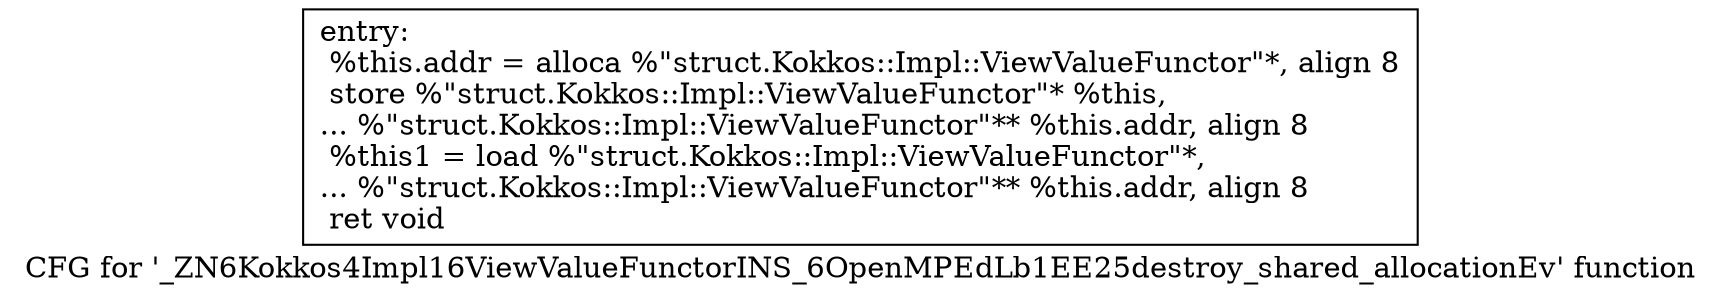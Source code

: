digraph "CFG for '_ZN6Kokkos4Impl16ViewValueFunctorINS_6OpenMPEdLb1EE25destroy_shared_allocationEv' function" {
	label="CFG for '_ZN6Kokkos4Impl16ViewValueFunctorINS_6OpenMPEdLb1EE25destroy_shared_allocationEv' function";

	Node0x5e6eba0 [shape=record,label="{entry:\l  %this.addr = alloca %\"struct.Kokkos::Impl::ViewValueFunctor\"*, align 8\l  store %\"struct.Kokkos::Impl::ViewValueFunctor\"* %this,\l... %\"struct.Kokkos::Impl::ViewValueFunctor\"** %this.addr, align 8\l  %this1 = load %\"struct.Kokkos::Impl::ViewValueFunctor\"*,\l... %\"struct.Kokkos::Impl::ViewValueFunctor\"** %this.addr, align 8\l  ret void\l}"];
}
